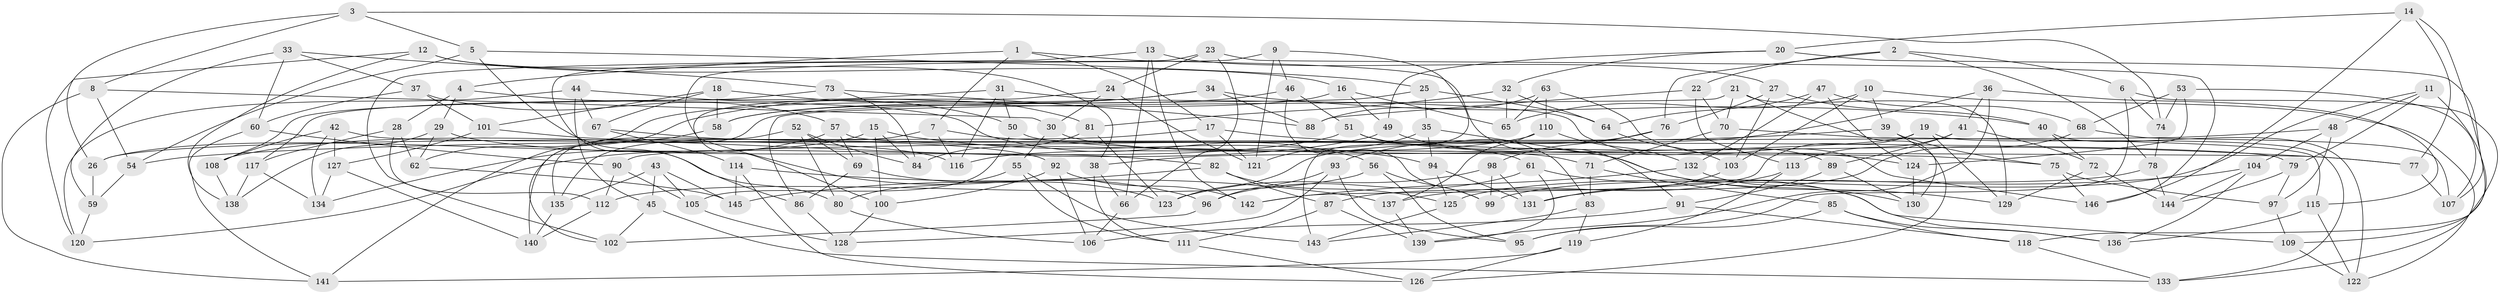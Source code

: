 // coarse degree distribution, {6: 0.5425531914893617, 4: 0.43617021276595747, 3: 0.010638297872340425, 5: 0.010638297872340425}
// Generated by graph-tools (version 1.1) at 2025/24/03/03/25 07:24:24]
// undirected, 146 vertices, 292 edges
graph export_dot {
graph [start="1"]
  node [color=gray90,style=filled];
  1;
  2;
  3;
  4;
  5;
  6;
  7;
  8;
  9;
  10;
  11;
  12;
  13;
  14;
  15;
  16;
  17;
  18;
  19;
  20;
  21;
  22;
  23;
  24;
  25;
  26;
  27;
  28;
  29;
  30;
  31;
  32;
  33;
  34;
  35;
  36;
  37;
  38;
  39;
  40;
  41;
  42;
  43;
  44;
  45;
  46;
  47;
  48;
  49;
  50;
  51;
  52;
  53;
  54;
  55;
  56;
  57;
  58;
  59;
  60;
  61;
  62;
  63;
  64;
  65;
  66;
  67;
  68;
  69;
  70;
  71;
  72;
  73;
  74;
  75;
  76;
  77;
  78;
  79;
  80;
  81;
  82;
  83;
  84;
  85;
  86;
  87;
  88;
  89;
  90;
  91;
  92;
  93;
  94;
  95;
  96;
  97;
  98;
  99;
  100;
  101;
  102;
  103;
  104;
  105;
  106;
  107;
  108;
  109;
  110;
  111;
  112;
  113;
  114;
  115;
  116;
  117;
  118;
  119;
  120;
  121;
  122;
  123;
  124;
  125;
  126;
  127;
  128;
  129;
  130;
  131;
  132;
  133;
  134;
  135;
  136;
  137;
  138;
  139;
  140;
  141;
  142;
  143;
  144;
  145;
  146;
  1 -- 17;
  1 -- 91;
  1 -- 7;
  1 -- 4;
  2 -- 22;
  2 -- 6;
  2 -- 78;
  2 -- 76;
  3 -- 8;
  3 -- 26;
  3 -- 74;
  3 -- 5;
  4 -- 28;
  4 -- 56;
  4 -- 29;
  5 -- 54;
  5 -- 25;
  5 -- 80;
  6 -- 133;
  6 -- 74;
  6 -- 95;
  7 -- 135;
  7 -- 116;
  7 -- 61;
  8 -- 141;
  8 -- 30;
  8 -- 54;
  9 -- 121;
  9 -- 46;
  9 -- 143;
  9 -- 96;
  10 -- 39;
  10 -- 65;
  10 -- 122;
  10 -- 103;
  11 -- 79;
  11 -- 109;
  11 -- 99;
  11 -- 48;
  12 -- 120;
  12 -- 138;
  12 -- 16;
  12 -- 38;
  13 -- 102;
  13 -- 142;
  13 -- 66;
  13 -- 27;
  14 -- 146;
  14 -- 20;
  14 -- 77;
  14 -- 107;
  15 -- 84;
  15 -- 94;
  15 -- 26;
  15 -- 100;
  16 -- 49;
  16 -- 58;
  16 -- 65;
  17 -- 121;
  17 -- 26;
  17 -- 77;
  18 -- 101;
  18 -- 81;
  18 -- 67;
  18 -- 58;
  19 -- 129;
  19 -- 133;
  19 -- 142;
  19 -- 38;
  20 -- 118;
  20 -- 32;
  20 -- 49;
  21 -- 126;
  21 -- 86;
  21 -- 70;
  21 -- 129;
  22 -- 88;
  22 -- 113;
  22 -- 70;
  23 -- 146;
  23 -- 24;
  23 -- 66;
  23 -- 86;
  24 -- 121;
  24 -- 30;
  24 -- 100;
  25 -- 35;
  25 -- 140;
  25 -- 64;
  26 -- 59;
  27 -- 76;
  27 -- 40;
  27 -- 103;
  28 -- 62;
  28 -- 117;
  28 -- 112;
  29 -- 82;
  29 -- 138;
  29 -- 62;
  30 -- 55;
  30 -- 71;
  31 -- 89;
  31 -- 116;
  31 -- 50;
  31 -- 117;
  32 -- 65;
  32 -- 81;
  32 -- 64;
  33 -- 59;
  33 -- 60;
  33 -- 37;
  33 -- 73;
  34 -- 141;
  34 -- 62;
  34 -- 40;
  34 -- 88;
  35 -- 121;
  35 -- 130;
  35 -- 94;
  36 -- 41;
  36 -- 123;
  36 -- 115;
  36 -- 139;
  37 -- 60;
  37 -- 101;
  37 -- 57;
  38 -- 111;
  38 -- 66;
  39 -- 130;
  39 -- 54;
  39 -- 75;
  40 -- 72;
  40 -- 122;
  41 -- 113;
  41 -- 72;
  41 -- 89;
  42 -- 134;
  42 -- 108;
  42 -- 79;
  42 -- 127;
  43 -- 145;
  43 -- 45;
  43 -- 135;
  43 -- 105;
  44 -- 45;
  44 -- 120;
  44 -- 50;
  44 -- 67;
  45 -- 133;
  45 -- 102;
  46 -- 51;
  46 -- 99;
  46 -- 58;
  47 -- 64;
  47 -- 124;
  47 -- 68;
  47 -- 132;
  48 -- 97;
  48 -- 104;
  48 -- 90;
  49 -- 129;
  49 -- 108;
  50 -- 105;
  50 -- 75;
  51 -- 83;
  51 -- 124;
  51 -- 120;
  52 -- 69;
  52 -- 135;
  52 -- 84;
  52 -- 80;
  53 -- 107;
  53 -- 124;
  53 -- 74;
  53 -- 68;
  54 -- 59;
  55 -- 80;
  55 -- 111;
  55 -- 143;
  56 -- 112;
  56 -- 99;
  56 -- 95;
  57 -- 69;
  57 -- 77;
  57 -- 134;
  58 -- 102;
  59 -- 120;
  60 -- 141;
  60 -- 90;
  61 -- 109;
  61 -- 96;
  61 -- 139;
  62 -- 145;
  63 -- 65;
  63 -- 146;
  63 -- 88;
  63 -- 110;
  64 -- 103;
  66 -- 106;
  67 -- 114;
  67 -- 92;
  68 -- 107;
  68 -- 87;
  69 -- 86;
  69 -- 123;
  70 -- 71;
  70 -- 115;
  71 -- 83;
  71 -- 85;
  72 -- 144;
  72 -- 129;
  73 -- 84;
  73 -- 108;
  73 -- 88;
  74 -- 78;
  75 -- 97;
  75 -- 146;
  76 -- 98;
  76 -- 93;
  77 -- 107;
  78 -- 144;
  78 -- 125;
  79 -- 144;
  79 -- 97;
  80 -- 106;
  81 -- 84;
  81 -- 123;
  82 -- 125;
  82 -- 145;
  82 -- 87;
  83 -- 119;
  83 -- 143;
  85 -- 95;
  85 -- 118;
  85 -- 136;
  86 -- 128;
  87 -- 139;
  87 -- 111;
  89 -- 91;
  89 -- 130;
  90 -- 112;
  90 -- 105;
  91 -- 106;
  91 -- 118;
  92 -- 142;
  92 -- 100;
  92 -- 106;
  93 -- 128;
  93 -- 96;
  93 -- 95;
  94 -- 125;
  94 -- 131;
  96 -- 102;
  97 -- 109;
  98 -- 131;
  98 -- 99;
  98 -- 123;
  100 -- 128;
  101 -- 116;
  101 -- 127;
  103 -- 131;
  104 -- 136;
  104 -- 131;
  104 -- 144;
  105 -- 128;
  108 -- 138;
  109 -- 122;
  110 -- 137;
  110 -- 132;
  110 -- 116;
  111 -- 126;
  112 -- 140;
  113 -- 137;
  113 -- 119;
  114 -- 126;
  114 -- 145;
  114 -- 137;
  115 -- 122;
  115 -- 136;
  117 -- 138;
  117 -- 134;
  118 -- 133;
  119 -- 141;
  119 -- 126;
  124 -- 130;
  125 -- 143;
  127 -- 134;
  127 -- 140;
  132 -- 142;
  132 -- 136;
  135 -- 140;
  137 -- 139;
}
